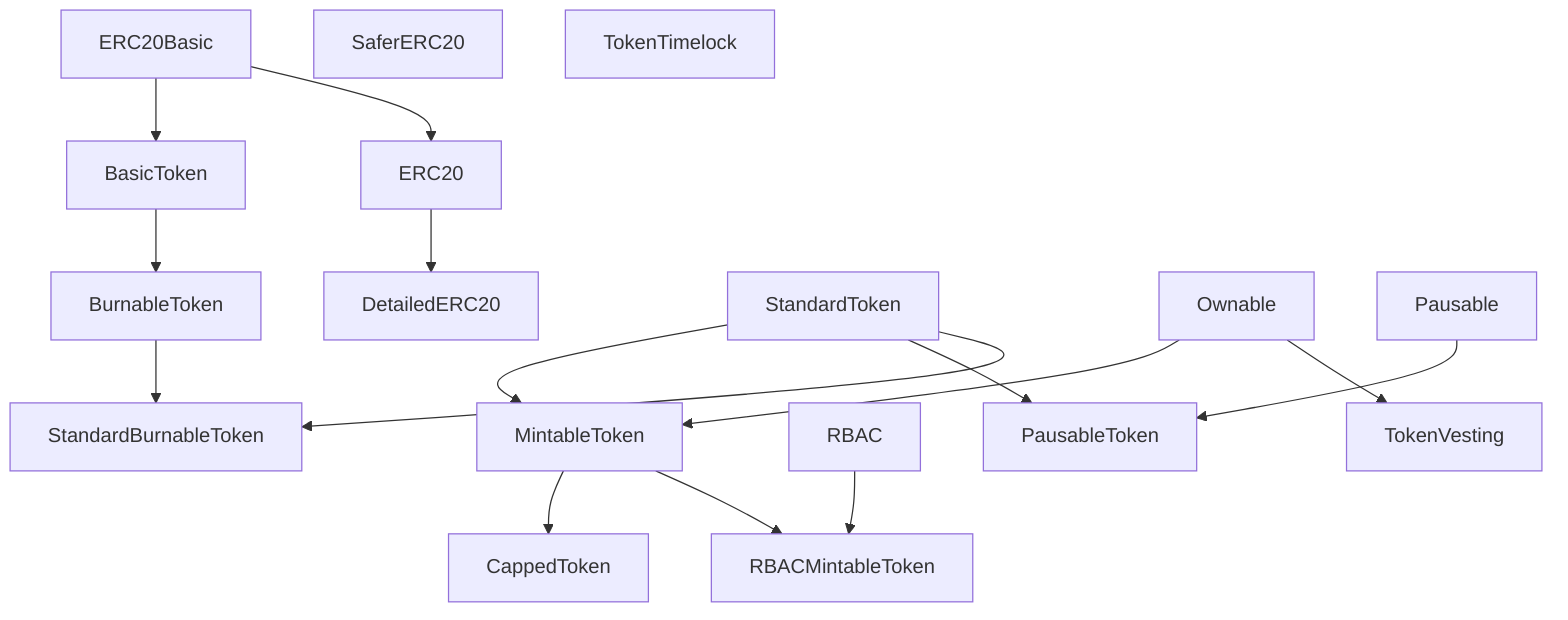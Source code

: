 graph TD;
    ERC20Basic-->BasicToken;
    BasicToken-->BurnableToken;
    MintableToken-->CappedToken;
    ERC20-->DetailedERC20;
    ERC20Basic-->ERC20;
    StandardToken-->MintableToken;
    Ownable-->MintableToken;
    StandardToken-->PausableToken;
    Pausable-->PausableToken;
    MintableToken-->RBACMintableToken;
    RBAC-->RBACMintableToken;
    BurnableToken-->StandardBurnableToken;
    StandardToken-->StandardBurnableToken;
    Ownable-->TokenVesting;
    SaferERC20;
    TokenTimelock;